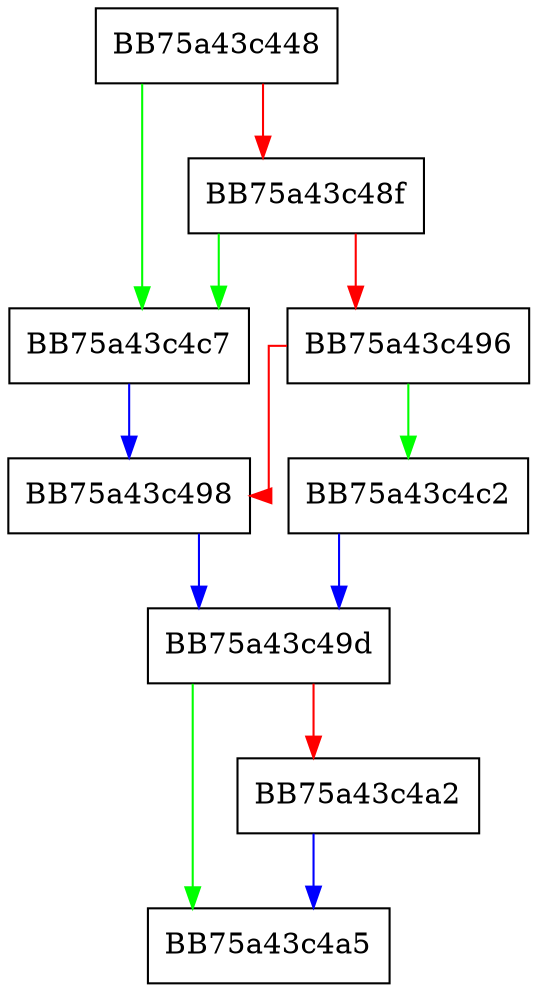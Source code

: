digraph StringVPrintfWorkerW {
  node [shape="box"];
  graph [splines=ortho];
  BB75a43c448 -> BB75a43c4c7 [color="green"];
  BB75a43c448 -> BB75a43c48f [color="red"];
  BB75a43c48f -> BB75a43c4c7 [color="green"];
  BB75a43c48f -> BB75a43c496 [color="red"];
  BB75a43c496 -> BB75a43c4c2 [color="green"];
  BB75a43c496 -> BB75a43c498 [color="red"];
  BB75a43c498 -> BB75a43c49d [color="blue"];
  BB75a43c49d -> BB75a43c4a5 [color="green"];
  BB75a43c49d -> BB75a43c4a2 [color="red"];
  BB75a43c4a2 -> BB75a43c4a5 [color="blue"];
  BB75a43c4c2 -> BB75a43c49d [color="blue"];
  BB75a43c4c7 -> BB75a43c498 [color="blue"];
}